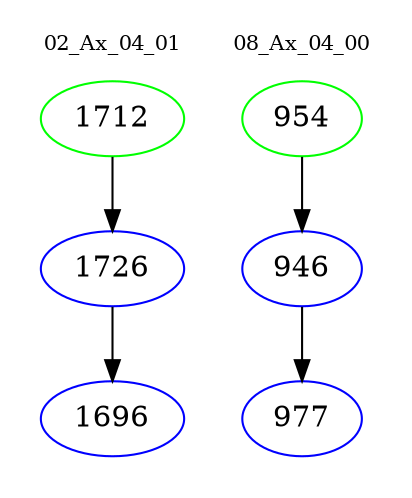 digraph{
subgraph cluster_0 {
color = white
label = "02_Ax_04_01";
fontsize=10;
T0_1712 [label="1712", color="green"]
T0_1712 -> T0_1726 [color="black"]
T0_1726 [label="1726", color="blue"]
T0_1726 -> T0_1696 [color="black"]
T0_1696 [label="1696", color="blue"]
}
subgraph cluster_1 {
color = white
label = "08_Ax_04_00";
fontsize=10;
T1_954 [label="954", color="green"]
T1_954 -> T1_946 [color="black"]
T1_946 [label="946", color="blue"]
T1_946 -> T1_977 [color="black"]
T1_977 [label="977", color="blue"]
}
}
